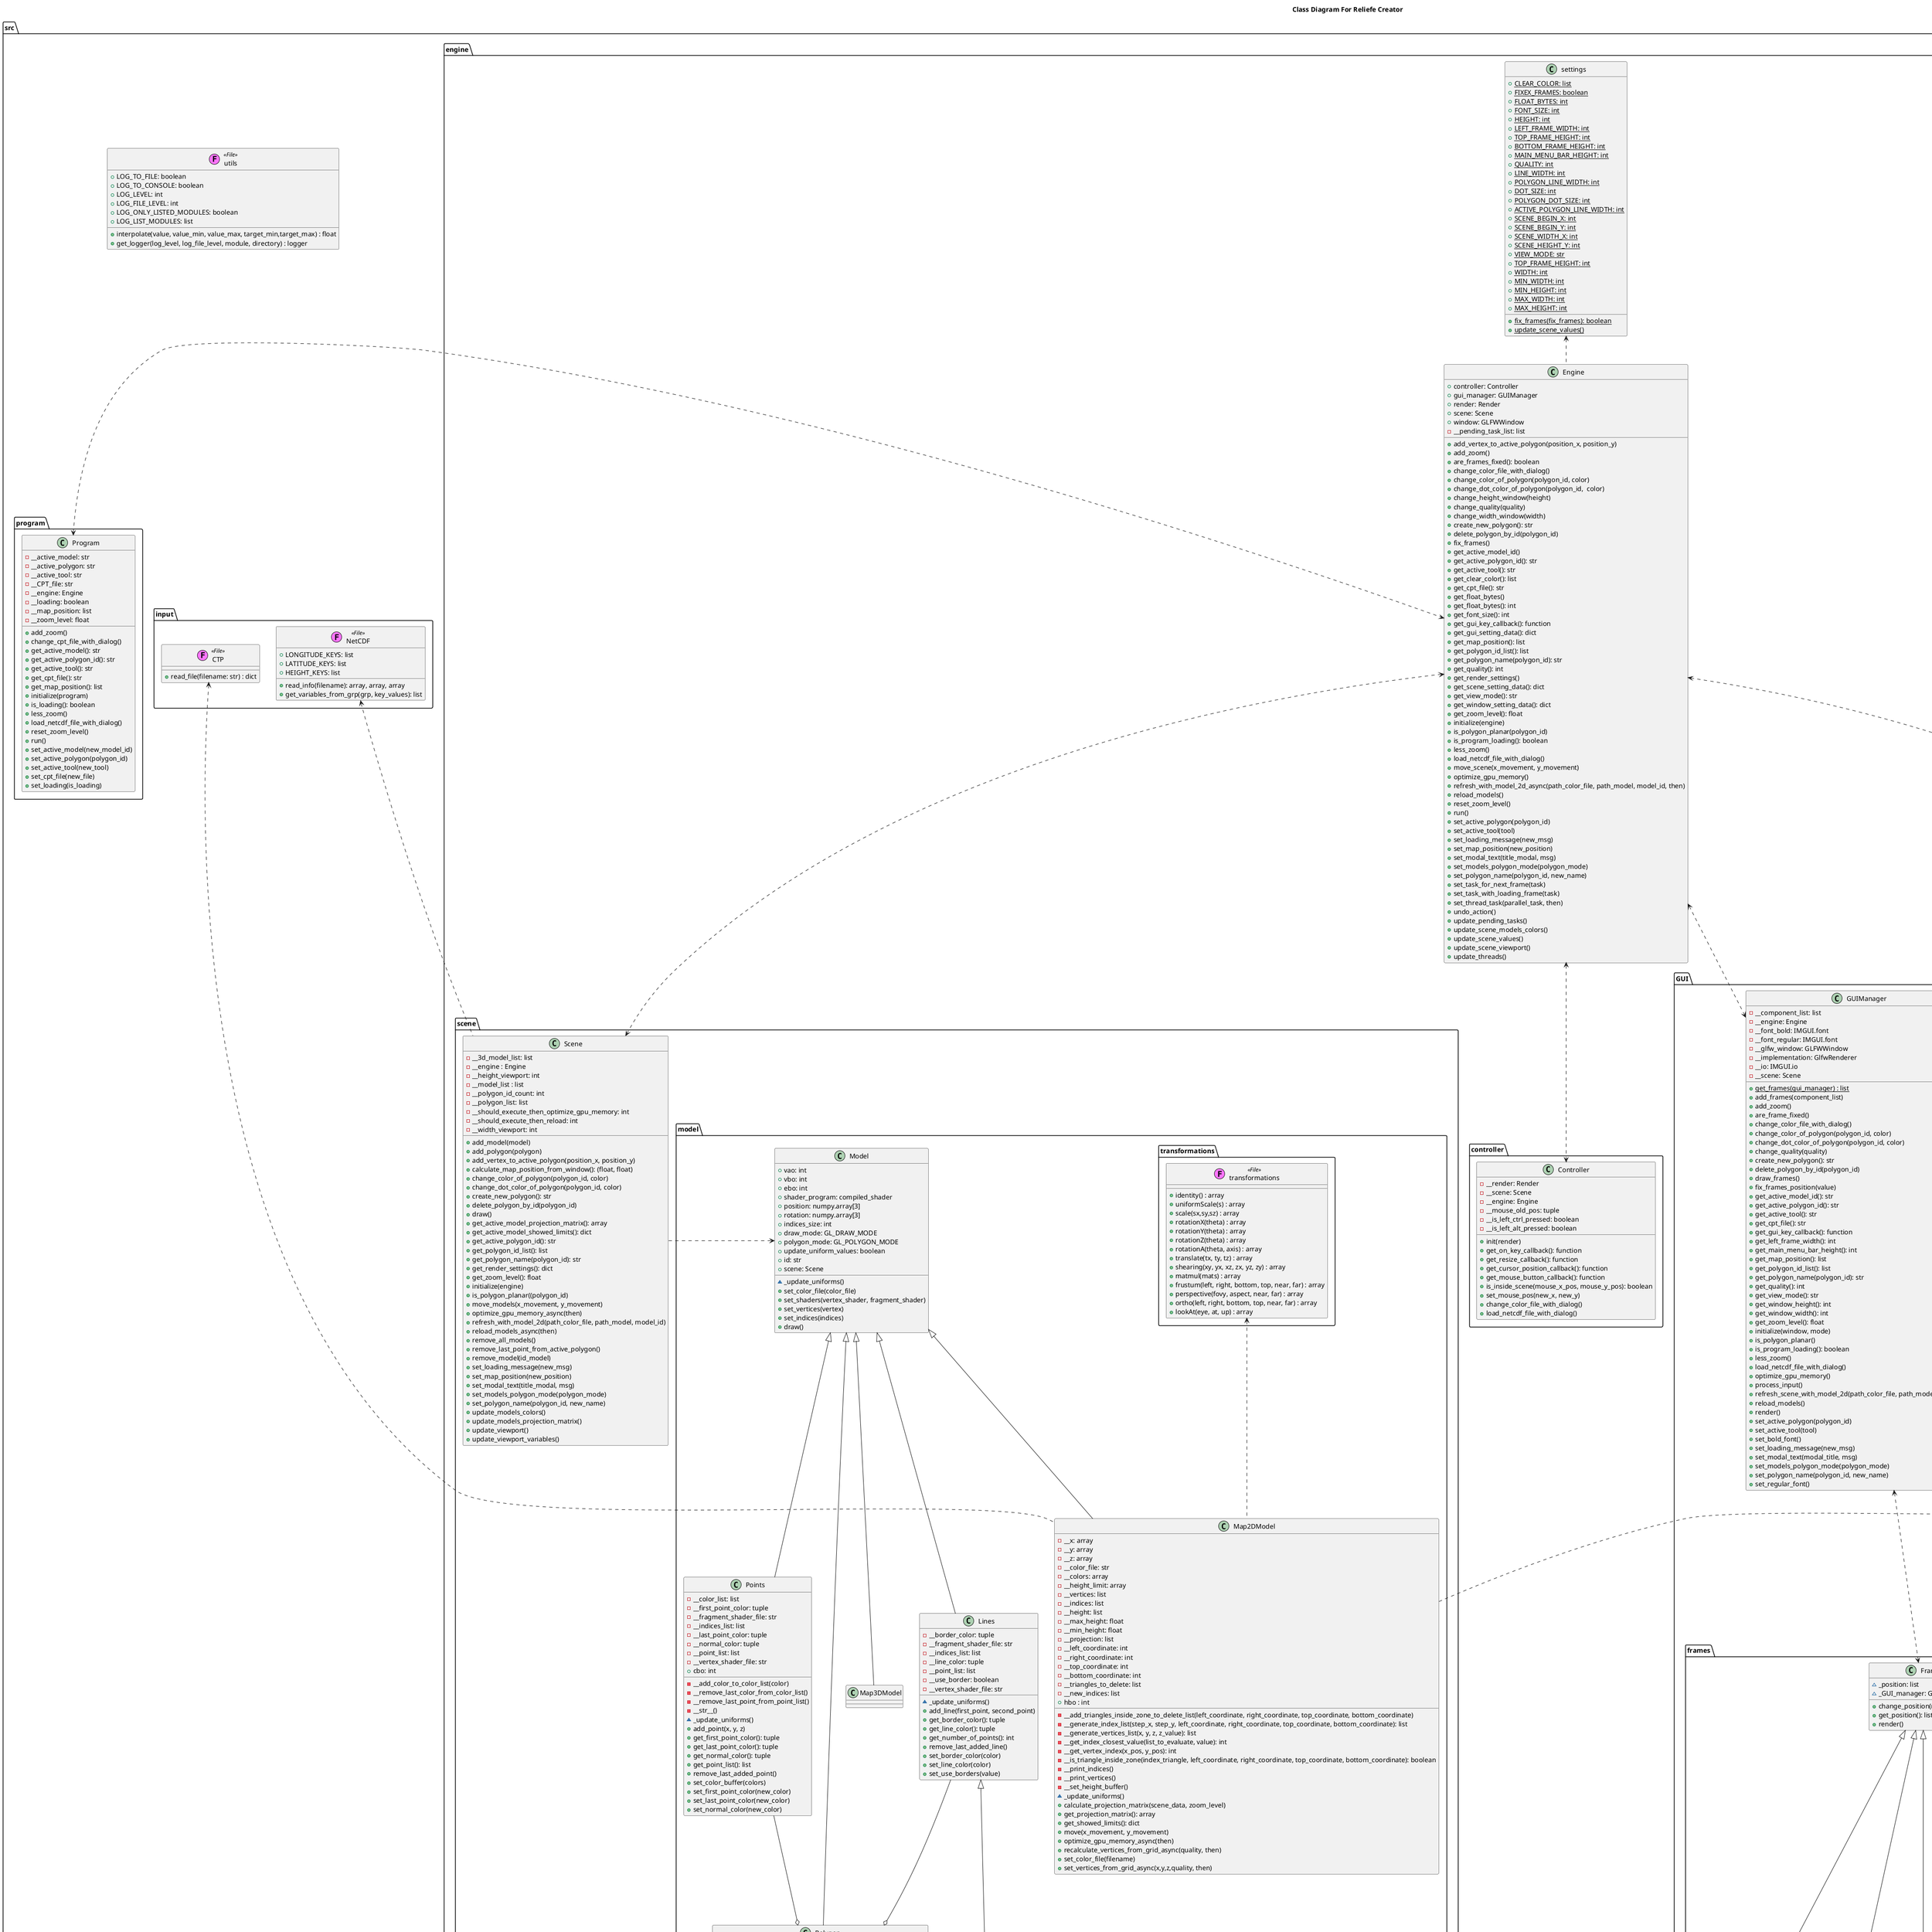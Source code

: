 @startuml

' Variable definition
!$file = "(F,#ff75ff) File"

' Configuration definition
title Class Diagram For Reliefe Creator
set namespaceSeparator .

' Package hierarchy
package src {
    package engine {
        package render {}
        package data {}
        package controller {}
        package GUI {
            package frames {}
        }
        package scene {
            package model {
                package transformations {}
            }
        }
    }
    package input {}
    package program {}
}


' Classes definition
class src.engine.GUI.GUIManager{
    - __component_list: list
    - __engine: Engine
    - __font_bold: IMGUI.font
    - __font_regular: IMGUI.font
    - __glfw_window: GLFWWindow
    - __implementation: GlfwRenderer
    - __io: IMGUI.io
    - __scene: Scene

    {static} + get_frames(gui_manager) : list
    + add_frames(component_list)
    + add_zoom()
    + are_frame_fixed()
    + change_color_file_with_dialog()
    + change_color_of_polygon(polygon_id, color)
    + change_dot_color_of_polygon(polygon_id, color)
    + change_quality(quality)
    + create_new_polygon(): str
    + delete_polygon_by_id(polygon_id)
    + draw_frames()
    + fix_frames_position(value)
    + get_active_model_id(): str
    + get_active_polygon_id(): str
    + get_active_tool(): str
    + get_cpt_file(): str
    + get_gui_key_callback(): function
    + get_left_frame_width(): int
    + get_main_menu_bar_height(): int
    + get_map_position(): list
    + get_polygon_id_list(): list
    + get_polygon_name(polygon_id): str
    + get_quality(): int
    + get_view_mode(): str
    + get_window_height(): int
    + get_window_width(): int
    + get_zoom_level(): float
    + initialize(window, mode)
    + is_polygon_planar()
    + is_program_loading(): boolean
    + less_zoom()
    + load_netcdf_file_with_dialog()
    + optimize_gpu_memory()
    + process_input()
    + refresh_scene_with_model_2d(path_color_file, path_model, model_id)
    + reload_models()
    + render()
    + set_active_polygon(polygon_id)
    + set_active_tool(tool)
    + set_bold_font()
    + set_loading_message(new_msg)
    + set_modal_text(modal_title, msg)
    + set_models_polygon_mode(polygon_mode)
    + set_polygon_name(polygon_id, new_name)
    + set_regular_font()
}

class src.engine.settings  {
    {static} + CLEAR_COLOR: list
    {static} + fix_frames(fix_frames): boolean
    {static} + FIXEX_FRAMES: boolean
    {static} + FLOAT_BYTES: int
    {static} + FONT_SIZE: int
    {static} + HEIGHT: int
    {static} + LEFT_FRAME_WIDTH: int
    {static} + TOP_FRAME_HEIGHT: int
    {static} + BOTTOM_FRAME_HEIGHT: int
    {static} + MAIN_MENU_BAR_HEIGHT: int
    {static} + QUALITY: int
    {static} + LINE_WIDTH: int
    {static} + POLYGON_LINE_WIDTH: int
    {static} + DOT_SIZE: int
    {static} + POLYGON_DOT_SIZE: int
    {static} + ACTIVE_POLYGON_LINE_WIDTH: int
    {static} + SCENE_BEGIN_X: int
    {static} + SCENE_BEGIN_Y: int
    {static} + SCENE_WIDTH_X: int
    {static} + SCENE_HEIGHT_Y: int
    {static} + VIEW_MODE: str
    {static} + TOP_FRAME_HEIGHT: int
    {static} + WIDTH: int
    {static} + MIN_WIDTH: int
    {static} + MIN_HEIGHT: int
    {static} + MAX_WIDTH: int
    {static} + MAX_HEIGHT: int
    {static} + update_scene_values()
}

class src.engine.scene.model.transformations.transformations <<$file>> {
    + identity() : array
    + uniformScale(s) : array
    + scale(sx,sy,sz) : array
    + rotationX(theta) : array
    + rotationY(theta) : array
    + rotationZ(theta) : array
    + rotationA(theta, axis) : array
    + translate(tx, ty, tz) : array
    + shearing(xy, yx, xz, zx, yz, zy) : array
    + matmul(mats) : array
    + frustum(left, right, bottom, top, near, far) : array
    + perspective(fovy, aspect, near, far) : array
    + ortho(left, right, bottom, top, near, far) : array
    + lookAt(eye, at, up) : array
}


class src.engine.scene.model.Model {
    + vao: int
    + vbo: int
    + ebo: int
    + shader_program: compiled_shader
    + position: numpy.array[3]
    + rotation: numpy.array[3]
    + indices_size: int
    + draw_mode: GL_DRAW_MODE
    + polygon_mode: GL_POLYGON_MODE
    + update_uniform_values: boolean
    + id: str
    + scene: Scene

    ~ _update_uniforms()
    + set_color_file(color_file)
    + set_shaders(vertex_shader, fragment_shader)
    + set_vertices(vertex)
    + set_indices(indices)
    + draw()
}

class src.engine.render.Render {
    + __window : GLFWWindow
    + __gui : GUIManager
    + __engine : Engine
    + init(window_name)
    + on_loop(on_frame_task)
}

class src.input.NetCDF <<$file>> {
    + LONGITUDE_KEYS: list
    + LATITUDE_KEYS: list
    + HEIGHT_KEYS: list

    + read_info(filename): array, array, array
    + get_variables_from_grp(grp, key_values): list
}

class src.engine.data.decimation <<$file>>{
    + simple_decimation(x, y, z, n_rows, n_cols): array, array, array
}

class src.utils <<$file>>{
    + LOG_TO_FILE: boolean
    + LOG_TO_CONSOLE: boolean
    + LOG_LEVEL: int
    + LOG_FILE_LEVEL: int
    + LOG_ONLY_LISTED_MODULES: boolean
    + LOG_LIST_MODULES: list

    + interpolate(value, value_min, value_max, target_min,target_max) : float
    + get_logger(log_level, log_file_level, module, directory) : logger
}

class src.engine.scene.model.Map2DModel{
    - __x: array
    - __y: array
    - __z: array
    - __color_file: str
    - __colors: array
    - __height_limit: array
    - __vertices: list
    - __indices: list
    - __height: list
    - __max_height: float
    - __min_height: float
    - __projection: list
    - __left_coordinate: int
    - __right_coordinate: int
    - __top_coordinate: int
    - __bottom_coordinate: int
    - __triangles_to_delete: list
    - __new_indices: list
    + hbo : int


    - __add_triangles_inside_zone_to_delete_list(left_coordinate, right_coordinate, top_coordinate, bottom_coordinate)
    - __generate_index_list(step_x, step_y, left_coordinate, right_coordinate, top_coordinate, bottom_coordinate): list
    - __generate_vertices_list(x, y, z, z_value): list
    - __get_index_closest_value(list_to_evaluate, value): int
    - __get_vertex_index(x_pos, y_pos): int
    - __is_triangle_inside_zone(index_triangle, left_coordinate, right_coordinate, top_coordinate, bottom_coordinate): boolean
    - __print_indices()
    - __print_vertices()
    - __set_height_buffer()
    ~ _update_uniforms()
    + calculate_projection_matrix(scene_data, zoom_level)
    + get_projection_matrix(): array
    + get_showed_limits(): dict
    + move(x_movement, y_movement)
    + optimize_gpu_memory_async(then)
    + recalculate_vertices_from_grid_async(quality, then)
    + set_color_file(filename)
    + set_vertices_from_grid_async(x,y,z,quality, then)

}

class src.engine.scene.model.Points{

    - __color_list: list
    - __first_point_color: tuple
    - __fragment_shader_file: str
    - __indices_list: list
    - __last_point_color: tuple
    - __normal_color: tuple
    - __point_list: list
    - __vertex_shader_file: str
    + cbo: int

    - __add_color_to_color_list(color)
    - __remove_last_color_from_color_list()
    - __remove_last_point_from_point_list()
    - __str__()
    ~ _update_uniforms()
    + add_point(x, y, z)
    + get_first_point_color(): tuple
    + get_last_point_color(): tuple
    + get_normal_color(): tuple
    + get_point_list(): list
    + remove_last_added_point()
    + set_color_buffer(colors)
    + set_first_point_color(new_color)
    + set_last_point_color(new_color)
    + set_normal_color(new_color)
}

class src.engine.scene.model.Polygon{

    - __last_line_model: DashedLines
    - __lines_model: Lines
    - __name: str
    - __point_model: Points


    - __check_intersection(line_x_1, line_y_1, line_x_2, line_y_2): boolean
    - __get_intersection(line_x_1, line_y_1, line_x_2, line_y_2): list
    - __str__()
    - __update_planar_state()
    + add_point(x, y, z)
    + get_id(): str
    + get_name(): str
    + get_point_list(): list
    + get_point_number(): int
    + is_planar()
    + remove_last_added_point()
    + set_dot_color(color)
    + set_id(new_id)
    + set_line_color(color)
    + set_name(new_name)
    + update_last_line(remove_last_line)
}

class src.engine.scene.model.Lines{
    - __border_color: tuple
    - __fragment_shader_file: str
    - __indices_list: list
    - __line_color: tuple
    - __point_list: list
    - __use_border: boolean
    - __vertex_shader_file: str

    ~ _update_uniforms()
    + add_line(first_point, second_point)
    + get_border_color(): tuple
    + get_line_color(): tuple
    + get_number_of_points(): int
    + remove_last_added_line()
    + set_border_color(color)
    + set_line_color(color)
    + set_use_borders(value)

}

class src.engine.scene.model.DashedLines{
    - __fragment_shader_file
    - __vertex_shader_file
    + dash_size: float
    + gap_size: float
    + transparency: float

    ~ _update_uniforms()
    + set_line_color(color)
    + set_border_color(color)
}

class src.input.CTP <<$file>> {
    + read_file(filename: str) : dict
}

class src.engine.scene.model.Map3DModel{

}

'class src.main <<$file>> {
'
'}

class src.engine.GUI.frames.Frame {
    ~ _position: list
    ~ _GUI_manager: GUIManager

    + change_position(new_position)
    + get_position(): list
    + render()
}

class src.engine.GUI.frames.MainMenuBar {
    - __edit_menu()
    - __file_menu()
    - __view_menu()
    + render()
}

class src.engine.GUI.frames.Tools {
    - __button_margin_width: int
    - __color_pick_should_open: boolean
    - __color_pick_window_size_x: int
    - __color_pick_window_size_y: int
    - __color_selected_default: int, int, int, int
    - __color_selected_dict: dict
    - __dot_color_selected_default: int, int, int, int
    - __double_button_margin_width: int
    - __input_text_value: str
    - __rename_padding_x: int
    - __rename_size_x: int
    - __rename_size_y: int
    - __slide_bar_quality: int
    - __tool_before_pop_up: str
    - __tools_names_dict: dict


    - __color_button(polygon_id)
    - __delete_button(active_polygon, polygon_id)
    - __generate_polygon_list()
    - __rename_polygon_button(polygon_id)
    - __show_active_tool()
    - __show_editing_tools(left_frame_width)
    - __show_other_tools(left_frame_width)
    - __show_polygon_tools(left_frame_width)
    - __show_visualization_tools(left_frame_width)
    + render()
}

class src.engine.GUI.frames.Debug {
    - __height: int
    + render()
}

class src.engine.GUI.frames.Loading {
    - __loading_message: str
    - __windows_width: int
    - __windows_height: int
    + render()
    + set_loading_message(new_msg)
}

class src.engine.GUI.frames.TextModal {
    - __windows_width: int
    - __windows_height: int
    - __margin_button: int
    - __button_height: int
    - __should_show: boolean
    - __modal_title: str
    - __msg: str

    + render()
    + set_modal_text(modal_title, msg)
}

class src.engine.GUI.frames.TestWindow {
    + render()
}

class src.engine.controller.Controller {
    - __render: Render
    - __scene: Scene
    - __engine: Engine
    - __mouse_old_pos: tuple
    - __is_left_ctrl_pressed: boolean
    - __is_left_alt_pressed: boolean
    + init(render)
    + get_on_key_callback(): function
    + get_resize_callback(): function
    + get_cursor_position_callback(): function
    + get_mouse_button_callback(): function
    + is_inside_scene(mouse_x_pos, mouse_y_pos): boolean
    + set_mouse_pos(new_x, new_y)
    + change_color_file_with_dialog()
    + load_netcdf_file_with_dialog()
}

class src.engine.scene.Scene {
    + add_model(model)
    + add_polygon(polygon)
    + add_vertex_to_active_polygon(position_x, position_y)
    + calculate_map_position_from_window(): (float, float)
    + change_color_of_polygon(polygon_id, color)
    + change_dot_color_of_polygon(polygon_id, color)
    + create_new_polygon(): str
    + delete_polygon_by_id(polygon_id)
    + draw()
    + get_active_model_projection_matrix(): array
    + get_active_model_showed_limits(): dict
    + get_active_polygon_id(): str
    + get_polygon_id_list(): list
    + get_polygon_name(polygon_id): str
    + get_render_settings(): dict
    + get_zoom_level(): float
    + initialize(engine)
    + is_polygon_planar((polygon_id)
    + move_models(x_movement, y_movement)
    + optimize_gpu_memory_async(then)
    + refresh_with_model_2d(path_color_file, path_model, model_id)
    + reload_models_async(then)
    + remove_all_models()
    + remove_last_point_from_active_polygon()
    + remove_model(id_model)
    + set_loading_message(new_msg)
    + set_map_position(new_position)
    + set_modal_text(title_modal, msg)
    + set_models_polygon_mode(polygon_mode)
    + set_polygon_name(polygon_id, new_name)
    + update_models_colors()
    + update_models_projection_matrix()
    + update_viewport()
    + update_viewport_variables()

    - __3d_model_list: list
    - __engine : Engine
    - __height_viewport: int
    - __model_list : list
    - __polygon_id_count: int
    - __polygon_list: list
    - __should_execute_then_optimize_gpu_memory: int
    - __should_execute_then_reload: int
    - __width_viewport: int
}

class src.engine.Engine {
    + controller: Controller
    + gui_manager: GUIManager
    + render: Render
    + scene: Scene
    + window: GLFWWindow
    - __pending_task_list: list
    + add_vertex_to_active_polygon(position_x, position_y)
    + add_zoom()
    + are_frames_fixed(): boolean
    + change_color_file_with_dialog()
    + change_color_of_polygon(polygon_id, color)
    + change_dot_color_of_polygon(polygon_id,  color)
    + change_height_window(height)
    + change_quality(quality)
    + change_width_window(width)
    + create_new_polygon(): str
    + delete_polygon_by_id(polygon_id)
    + fix_frames()
    + get_active_model_id()
    + get_active_polygon_id(): str
    + get_active_tool(): str
    + get_clear_color(): list
    + get_cpt_file(): str
    + get_float_bytes()
    + get_float_bytes(): int
    + get_font_size(): int
    + get_gui_key_callback(): function
    + get_gui_setting_data(): dict
    + get_map_position(): list
    + get_polygon_id_list(): list
    + get_polygon_name(polygon_id): str
    + get_quality(): int
    + get_render_settings()
    + get_scene_setting_data(): dict
    + get_view_mode(): str
    + get_window_setting_data(): dict
    + get_zoom_level(): float
    + initialize(engine)
    + is_polygon_planar(polygon_id)
    + is_program_loading(): boolean
    + less_zoom()
    + load_netcdf_file_with_dialog()
    + move_scene(x_movement, y_movement)
    + optimize_gpu_memory()
    + refresh_with_model_2d_async(path_color_file, path_model, model_id, then)
    + reload_models()
    + reset_zoom_level()
    + run()
    + set_active_polygon(polygon_id)
    + set_active_tool(tool)
    + set_loading_message(new_msg)
    + set_map_position(new_position)
    + set_modal_text(title_modal, msg)
    + set_models_polygon_mode(polygon_mode)
    + set_polygon_name(polygon_id, new_name)
    + set_task_for_next_frame(task)
    + set_task_with_loading_frame(task)
    + set_thread_task(parallel_task, then)
    + undo_action()
    + update_pending_tasks()
    + update_scene_models_colors()
    + update_scene_values()
    + update_scene_viewport()
    + update_threads()
}

class src.program.Program {

    - __active_model: str
    - __active_polygon: str
    - __active_tool: str
    - __CPT_file: str
    - __engine: Engine
    - __loading: boolean
    - __map_position: list
    - __zoom_level: float

    + add_zoom()
    + change_cpt_file_with_dialog()
    + get_active_model(): str
    + get_active_polygon_id(): str
    + get_active_tool(): str
    + get_cpt_file(): str
    + get_map_position(): list
    + initialize(program)
    + is_loading(): boolean
    + less_zoom()
    + load_netcdf_file_with_dialog()
    + reset_zoom_level()
    + run()
    + set_active_model(new_model_id)
    + set_active_polygon(polygon_id)
    + set_active_tool(new_tool)
    + set_cpt_file(new_file)
    + set_loading(is_loading)
}

' herency
src.engine.scene.model.Map2DModel -u-|> src.engine.scene.model.Model
src.engine.scene.model.Map3DModel -u-|> src.engine.scene.model.Model
src.engine.scene.model.Polygon -u-|> src.engine.scene.model.Model
src.engine.scene.model.Points -u-|> src.engine.scene.model.Model
src.engine.scene.model.Points --o src.engine.scene.model.Polygon
src.engine.scene.model.Lines -u-|> src.engine.scene.model.Model
src.engine.scene.model.Lines --o src.engine.scene.model.Polygon
src.engine.scene.model.DashedLines -u-|> src.engine.scene.model.Lines
src.engine.scene.model.DashedLines -r--o src.engine.scene.model.Polygon

src.engine.GUI.frames.Debug -u-|> src.engine.GUI.frames.Frame
src.engine.GUI.frames.Loading -u-|> src.engine.GUI.frames.Frame
src.engine.GUI.frames.MainMenuBar -u-|> src.engine.GUI.frames.Frame
src.engine.GUI.frames.TestWindow -u-|> src.engine.GUI.frames.Frame
src.engine.GUI.frames.TextModal -u-|> src.engine.GUI.frames.Frame
src.engine.GUI.frames.Tools -u-|> src.engine.GUI.frames.Frame

' uses
src.engine.scene.model.Map2DModel -u.> src.engine.data.decimation
src.engine.scene.model.Map2DModel -u.> src.engine.scene.model.transformations.transformations
src.engine.scene.model.Map2DModel -u.> src.input.CTP

src.engine.Engine <-d.> src.engine.render.Render
src.engine.Engine <-d.> src.engine.GUI.GUIManager
src.engine.Engine <-d.> src.engine.controller.Controller
src.engine.Engine <-d.> src.engine.scene.Scene
src.engine.Engine -u.> src.engine.settings
src.engine.Engine <-l.> src.program.Program

src.engine.GUI.frames.Frame <-u.> src.engine.GUI.GUIManager

src.engine.scene.Scene .> src.engine.scene.model.Model
src.engine.scene.Scene -u.> src.input.NetCDF
@enduml